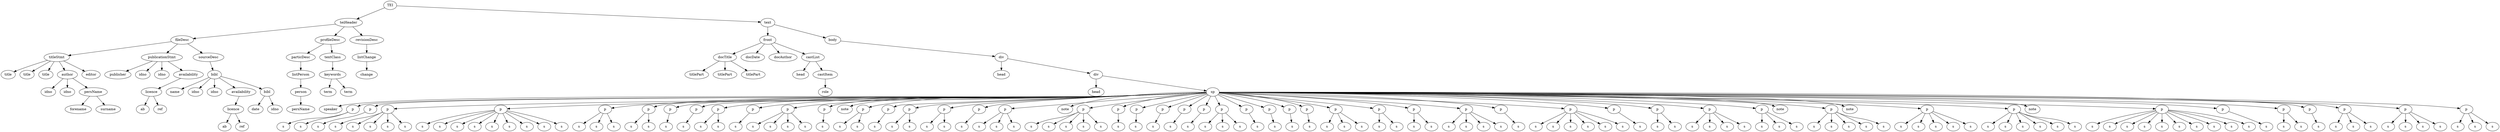 digraph Tree {
	"t0" [label = "TEI"];
	"t1" [label = "teiHeader"];
	"t2" [label = "fileDesc"];
	"t3" [label = "titleStmt"];
	"t4" [label = "title"];
	"t5" [label = "title"];
	"t6" [label = "title"];
	"t7" [label = "author"];
	"t8" [label = "idno"];
	"t9" [label = "idno"];
	"t10" [label = "persName"];
	"t11" [label = "forename"];
	"t12" [label = "surname"];
	"t13" [label = "editor"];
	"t14" [label = "publicationStmt"];
	"t15" [label = "publisher"];
	"t16" [label = "idno"];
	"t17" [label = "idno"];
	"t18" [label = "availability"];
	"t19" [label = "licence"];
	"t20" [label = "ab"];
	"t21" [label = "ref"];
	"t22" [label = "sourceDesc"];
	"t23" [label = "bibl"];
	"t24" [label = "name"];
	"t25" [label = "idno"];
	"t26" [label = "idno"];
	"t27" [label = "availability"];
	"t28" [label = "licence"];
	"t29" [label = "ab"];
	"t30" [label = "ref"];
	"t31" [label = "bibl"];
	"t32" [label = "date"];
	"t33" [label = "idno"];
	"t34" [label = "profileDesc"];
	"t35" [label = "particDesc"];
	"t36" [label = "listPerson"];
	"t37" [label = "person"];
	"t38" [label = "persName"];
	"t39" [label = "textClass"];
	"t40" [label = "keywords"];
	"t41" [label = "term"];
	"t42" [label = "term"];
	"t43" [label = "revisionDesc"];
	"t44" [label = "listChange"];
	"t45" [label = "change"];
	"t46" [label = "text"];
	"t47" [label = "front"];
	"t48" [label = "docTitle"];
	"t49" [label = "titlePart"];
	"t50" [label = "titlePart"];
	"t51" [label = "titlePart"];
	"t52" [label = "docDate"];
	"t53" [label = "docAuthor"];
	"t54" [label = "castList"];
	"t55" [label = "head"];
	"t56" [label = "castItem"];
	"t57" [label = "role"];
	"t58" [label = "body"];
	"t59" [label = "div"];
	"t60" [label = "head"];
	"t61" [label = "div"];
	"t62" [label = "head"];
	"t63" [label = "sp"];
	"t64" [label = "speaker"];
	"t65" [label = "p"];
	"t66" [label = "s"];
	"t67" [label = "s"];
	"t68" [label = "p"];
	"t69" [label = "s"];
	"t70" [label = "p"];
	"t71" [label = "s"];
	"t72" [label = "s"];
	"t73" [label = "s"];
	"t74" [label = "s"];
	"t75" [label = "s"];
	"t76" [label = "p"];
	"t77" [label = "s"];
	"t78" [label = "s"];
	"t79" [label = "s"];
	"t80" [label = "s"];
	"t81" [label = "s"];
	"t82" [label = "s"];
	"t83" [label = "s"];
	"t84" [label = "s"];
	"t85" [label = "s"];
	"t86" [label = "p"];
	"t87" [label = "s"];
	"t88" [label = "s"];
	"t89" [label = "s"];
	"t90" [label = "p"];
	"t91" [label = "s"];
	"t92" [label = "s"];
	"t93" [label = "p"];
	"t94" [label = "s"];
	"t95" [label = "p"];
	"t96" [label = "s"];
	"t97" [label = "p"];
	"t98" [label = "s"];
	"t99" [label = "s"];
	"t100" [label = "p"];
	"t101" [label = "s"];
	"t102" [label = "p"];
	"t103" [label = "s"];
	"t104" [label = "s"];
	"t105" [label = "s"];
	"t106" [label = "s"];
	"t107" [label = "p"];
	"t108" [label = "s"];
	"t109" [label = "note"];
	"t110" [label = "p"];
	"t111" [label = "s"];
	"t112" [label = "s"];
	"t113" [label = "p"];
	"t114" [label = "s"];
	"t115" [label = "p"];
	"t116" [label = "s"];
	"t117" [label = "s"];
	"t118" [label = "p"];
	"t119" [label = "s"];
	"t120" [label = "s"];
	"t121" [label = "p"];
	"t122" [label = "s"];
	"t123" [label = "p"];
	"t124" [label = "s"];
	"t125" [label = "s"];
	"t126" [label = "s"];
	"t127" [label = "note"];
	"t128" [label = "p"];
	"t129" [label = "s"];
	"t130" [label = "s"];
	"t131" [label = "s"];
	"t132" [label = "s"];
	"t133" [label = "s"];
	"t134" [label = "p"];
	"t135" [label = "s"];
	"t136" [label = "p"];
	"t137" [label = "s"];
	"t138" [label = "p"];
	"t139" [label = "s"];
	"t140" [label = "p"];
	"t141" [label = "s"];
	"t142" [label = "p"];
	"t143" [label = "s"];
	"t144" [label = "p"];
	"t145" [label = "s"];
	"t146" [label = "s"];
	"t147" [label = "s"];
	"t148" [label = "p"];
	"t149" [label = "s"];
	"t150" [label = "p"];
	"t151" [label = "s"];
	"t152" [label = "p"];
	"t153" [label = "s"];
	"t154" [label = "p"];
	"t155" [label = "s"];
	"t156" [label = "p"];
	"t157" [label = "s"];
	"t158" [label = "s"];
	"t159" [label = "s"];
	"t160" [label = "p"];
	"t161" [label = "s"];
	"t162" [label = "s"];
	"t163" [label = "p"];
	"t164" [label = "s"];
	"t165" [label = "s"];
	"t166" [label = "p"];
	"t167" [label = "s"];
	"t168" [label = "s"];
	"t169" [label = "s"];
	"t170" [label = "s"];
	"t171" [label = "p"];
	"t172" [label = "s"];
	"t173" [label = "p"];
	"t174" [label = "s"];
	"t175" [label = "s"];
	"t176" [label = "s"];
	"t177" [label = "s"];
	"t178" [label = "s"];
	"t179" [label = "s"];
	"t180" [label = "p"];
	"t181" [label = "s"];
	"t182" [label = "p"];
	"t183" [label = "s"];
	"t184" [label = "s"];
	"t185" [label = "p"];
	"t186" [label = "s"];
	"t187" [label = "s"];
	"t188" [label = "s"];
	"t189" [label = "s"];
	"t190" [label = "p"];
	"t191" [label = "s"];
	"t192" [label = "s"];
	"t193" [label = "s"];
	"t194" [label = "note"];
	"t195" [label = "p"];
	"t196" [label = "s"];
	"t197" [label = "s"];
	"t198" [label = "s"];
	"t199" [label = "s"];
	"t200" [label = "s"];
	"t201" [label = "note"];
	"t202" [label = "p"];
	"t203" [label = "s"];
	"t204" [label = "s"];
	"t205" [label = "s"];
	"t206" [label = "s"];
	"t207" [label = "s"];
	"t208" [label = "p"];
	"t209" [label = "s"];
	"t210" [label = "s"];
	"t211" [label = "s"];
	"t212" [label = "s"];
	"t213" [label = "s"];
	"t214" [label = "s"];
	"t215" [label = "note"];
	"t216" [label = "p"];
	"t217" [label = "s"];
	"t218" [label = "s"];
	"t219" [label = "s"];
	"t220" [label = "s"];
	"t221" [label = "s"];
	"t222" [label = "s"];
	"t223" [label = "s"];
	"t224" [label = "s"];
	"t225" [label = "s"];
	"t226" [label = "s"];
	"t227" [label = "p"];
	"t228" [label = "s"];
	"t229" [label = "p"];
	"t230" [label = "s"];
	"t231" [label = "s"];
	"t232" [label = "p"];
	"t233" [label = "s"];
	"t234" [label = "p"];
	"t235" [label = "s"];
	"t236" [label = "s"];
	"t237" [label = "s"];
	"t238" [label = "p"];
	"t239" [label = "s"];
	"t240" [label = "s"];
	"t241" [label = "s"];
	"t242" [label = "s"];
	"t243" [label = "p"];
	"t244" [label = "s"];
	"t245" [label = "s"];
	"t246" [label = "s"];
	"t0" -> "t1";
	"t1" -> "t2";
	"t2" -> "t3";
	"t3" -> "t4";
	"t3" -> "t5";
	"t3" -> "t6";
	"t3" -> "t7";
	"t7" -> "t8";
	"t7" -> "t9";
	"t7" -> "t10";
	"t10" -> "t11";
	"t10" -> "t12";
	"t3" -> "t13";
	"t2" -> "t14";
	"t14" -> "t15";
	"t14" -> "t16";
	"t14" -> "t17";
	"t14" -> "t18";
	"t18" -> "t19";
	"t19" -> "t20";
	"t19" -> "t21";
	"t2" -> "t22";
	"t22" -> "t23";
	"t23" -> "t24";
	"t23" -> "t25";
	"t23" -> "t26";
	"t23" -> "t27";
	"t27" -> "t28";
	"t28" -> "t29";
	"t28" -> "t30";
	"t23" -> "t31";
	"t31" -> "t32";
	"t31" -> "t33";
	"t1" -> "t34";
	"t34" -> "t35";
	"t35" -> "t36";
	"t36" -> "t37";
	"t37" -> "t38";
	"t34" -> "t39";
	"t39" -> "t40";
	"t40" -> "t41";
	"t40" -> "t42";
	"t1" -> "t43";
	"t43" -> "t44";
	"t44" -> "t45";
	"t0" -> "t46";
	"t46" -> "t47";
	"t47" -> "t48";
	"t48" -> "t49";
	"t48" -> "t50";
	"t48" -> "t51";
	"t47" -> "t52";
	"t47" -> "t53";
	"t47" -> "t54";
	"t54" -> "t55";
	"t54" -> "t56";
	"t56" -> "t57";
	"t46" -> "t58";
	"t58" -> "t59";
	"t59" -> "t60";
	"t59" -> "t61";
	"t61" -> "t62";
	"t61" -> "t63";
	"t63" -> "t64";
	"t63" -> "t65";
	"t65" -> "t66";
	"t65" -> "t67";
	"t63" -> "t68";
	"t68" -> "t69";
	"t63" -> "t70";
	"t70" -> "t71";
	"t70" -> "t72";
	"t70" -> "t73";
	"t70" -> "t74";
	"t70" -> "t75";
	"t63" -> "t76";
	"t76" -> "t77";
	"t76" -> "t78";
	"t76" -> "t79";
	"t76" -> "t80";
	"t76" -> "t81";
	"t76" -> "t82";
	"t76" -> "t83";
	"t76" -> "t84";
	"t76" -> "t85";
	"t63" -> "t86";
	"t86" -> "t87";
	"t86" -> "t88";
	"t86" -> "t89";
	"t63" -> "t90";
	"t90" -> "t91";
	"t90" -> "t92";
	"t63" -> "t93";
	"t93" -> "t94";
	"t63" -> "t95";
	"t95" -> "t96";
	"t63" -> "t97";
	"t97" -> "t98";
	"t97" -> "t99";
	"t63" -> "t100";
	"t100" -> "t101";
	"t63" -> "t102";
	"t102" -> "t103";
	"t102" -> "t104";
	"t102" -> "t105";
	"t102" -> "t106";
	"t63" -> "t107";
	"t107" -> "t108";
	"t63" -> "t109";
	"t63" -> "t110";
	"t110" -> "t111";
	"t110" -> "t112";
	"t63" -> "t113";
	"t113" -> "t114";
	"t63" -> "t115";
	"t115" -> "t116";
	"t115" -> "t117";
	"t63" -> "t118";
	"t118" -> "t119";
	"t118" -> "t120";
	"t63" -> "t121";
	"t121" -> "t122";
	"t63" -> "t123";
	"t123" -> "t124";
	"t123" -> "t125";
	"t123" -> "t126";
	"t63" -> "t127";
	"t63" -> "t128";
	"t128" -> "t129";
	"t128" -> "t130";
	"t128" -> "t131";
	"t128" -> "t132";
	"t128" -> "t133";
	"t63" -> "t134";
	"t134" -> "t135";
	"t63" -> "t136";
	"t136" -> "t137";
	"t63" -> "t138";
	"t138" -> "t139";
	"t63" -> "t140";
	"t140" -> "t141";
	"t63" -> "t142";
	"t142" -> "t143";
	"t63" -> "t144";
	"t144" -> "t145";
	"t144" -> "t146";
	"t144" -> "t147";
	"t63" -> "t148";
	"t148" -> "t149";
	"t63" -> "t150";
	"t150" -> "t151";
	"t63" -> "t152";
	"t152" -> "t153";
	"t63" -> "t154";
	"t154" -> "t155";
	"t63" -> "t156";
	"t156" -> "t157";
	"t156" -> "t158";
	"t156" -> "t159";
	"t63" -> "t160";
	"t160" -> "t161";
	"t160" -> "t162";
	"t63" -> "t163";
	"t163" -> "t164";
	"t163" -> "t165";
	"t63" -> "t166";
	"t166" -> "t167";
	"t166" -> "t168";
	"t166" -> "t169";
	"t166" -> "t170";
	"t63" -> "t171";
	"t171" -> "t172";
	"t63" -> "t173";
	"t173" -> "t174";
	"t173" -> "t175";
	"t173" -> "t176";
	"t173" -> "t177";
	"t173" -> "t178";
	"t173" -> "t179";
	"t63" -> "t180";
	"t180" -> "t181";
	"t63" -> "t182";
	"t182" -> "t183";
	"t182" -> "t184";
	"t63" -> "t185";
	"t185" -> "t186";
	"t185" -> "t187";
	"t185" -> "t188";
	"t185" -> "t189";
	"t63" -> "t190";
	"t190" -> "t191";
	"t190" -> "t192";
	"t190" -> "t193";
	"t63" -> "t194";
	"t63" -> "t195";
	"t195" -> "t196";
	"t195" -> "t197";
	"t195" -> "t198";
	"t195" -> "t199";
	"t195" -> "t200";
	"t63" -> "t201";
	"t63" -> "t202";
	"t202" -> "t203";
	"t202" -> "t204";
	"t202" -> "t205";
	"t202" -> "t206";
	"t202" -> "t207";
	"t63" -> "t208";
	"t208" -> "t209";
	"t208" -> "t210";
	"t208" -> "t211";
	"t208" -> "t212";
	"t208" -> "t213";
	"t208" -> "t214";
	"t63" -> "t215";
	"t63" -> "t216";
	"t216" -> "t217";
	"t216" -> "t218";
	"t216" -> "t219";
	"t216" -> "t220";
	"t216" -> "t221";
	"t216" -> "t222";
	"t216" -> "t223";
	"t216" -> "t224";
	"t216" -> "t225";
	"t216" -> "t226";
	"t63" -> "t227";
	"t227" -> "t228";
	"t63" -> "t229";
	"t229" -> "t230";
	"t229" -> "t231";
	"t63" -> "t232";
	"t232" -> "t233";
	"t63" -> "t234";
	"t234" -> "t235";
	"t234" -> "t236";
	"t234" -> "t237";
	"t63" -> "t238";
	"t238" -> "t239";
	"t238" -> "t240";
	"t238" -> "t241";
	"t238" -> "t242";
	"t63" -> "t243";
	"t243" -> "t244";
	"t243" -> "t245";
	"t243" -> "t246";
}
